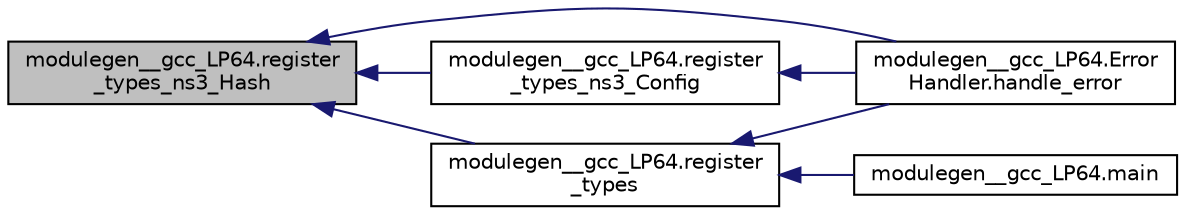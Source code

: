 digraph "modulegen__gcc_LP64.register_types_ns3_Hash"
{
  edge [fontname="Helvetica",fontsize="10",labelfontname="Helvetica",labelfontsize="10"];
  node [fontname="Helvetica",fontsize="10",shape=record];
  rankdir="LR";
  Node1 [label="modulegen__gcc_LP64.register\l_types_ns3_Hash",height=0.2,width=0.4,color="black", fillcolor="grey75", style="filled", fontcolor="black"];
  Node1 -> Node2 [dir="back",color="midnightblue",fontsize="10",style="solid"];
  Node2 [label="modulegen__gcc_LP64.register\l_types",height=0.2,width=0.4,color="black", fillcolor="white", style="filled",URL="$db/dbb/namespacemodulegen____gcc__LP64.html#ab61bb54af74e931fcb41c8f8677a8eb5"];
  Node2 -> Node3 [dir="back",color="midnightblue",fontsize="10",style="solid"];
  Node3 [label="modulegen__gcc_LP64.Error\lHandler.handle_error",height=0.2,width=0.4,color="black", fillcolor="white", style="filled",URL="$df/d38/classmodulegen____gcc__LP64_1_1ErrorHandler.html#ae861af2ccf0c7d1732eb52c22d89f8fd"];
  Node2 -> Node4 [dir="back",color="midnightblue",fontsize="10",style="solid"];
  Node4 [label="modulegen__gcc_LP64.main",height=0.2,width=0.4,color="black", fillcolor="white", style="filled",URL="$db/dbb/namespacemodulegen____gcc__LP64.html#a78c8b268d5fecc4d52d220f8954d0345"];
  Node1 -> Node3 [dir="back",color="midnightblue",fontsize="10",style="solid"];
  Node1 -> Node5 [dir="back",color="midnightblue",fontsize="10",style="solid"];
  Node5 [label="modulegen__gcc_LP64.register\l_types_ns3_Config",height=0.2,width=0.4,color="black", fillcolor="white", style="filled",URL="$db/dbb/namespacemodulegen____gcc__LP64.html#a890f5616e02ca38c2eebb5d7ca941785"];
  Node5 -> Node3 [dir="back",color="midnightblue",fontsize="10",style="solid"];
}
